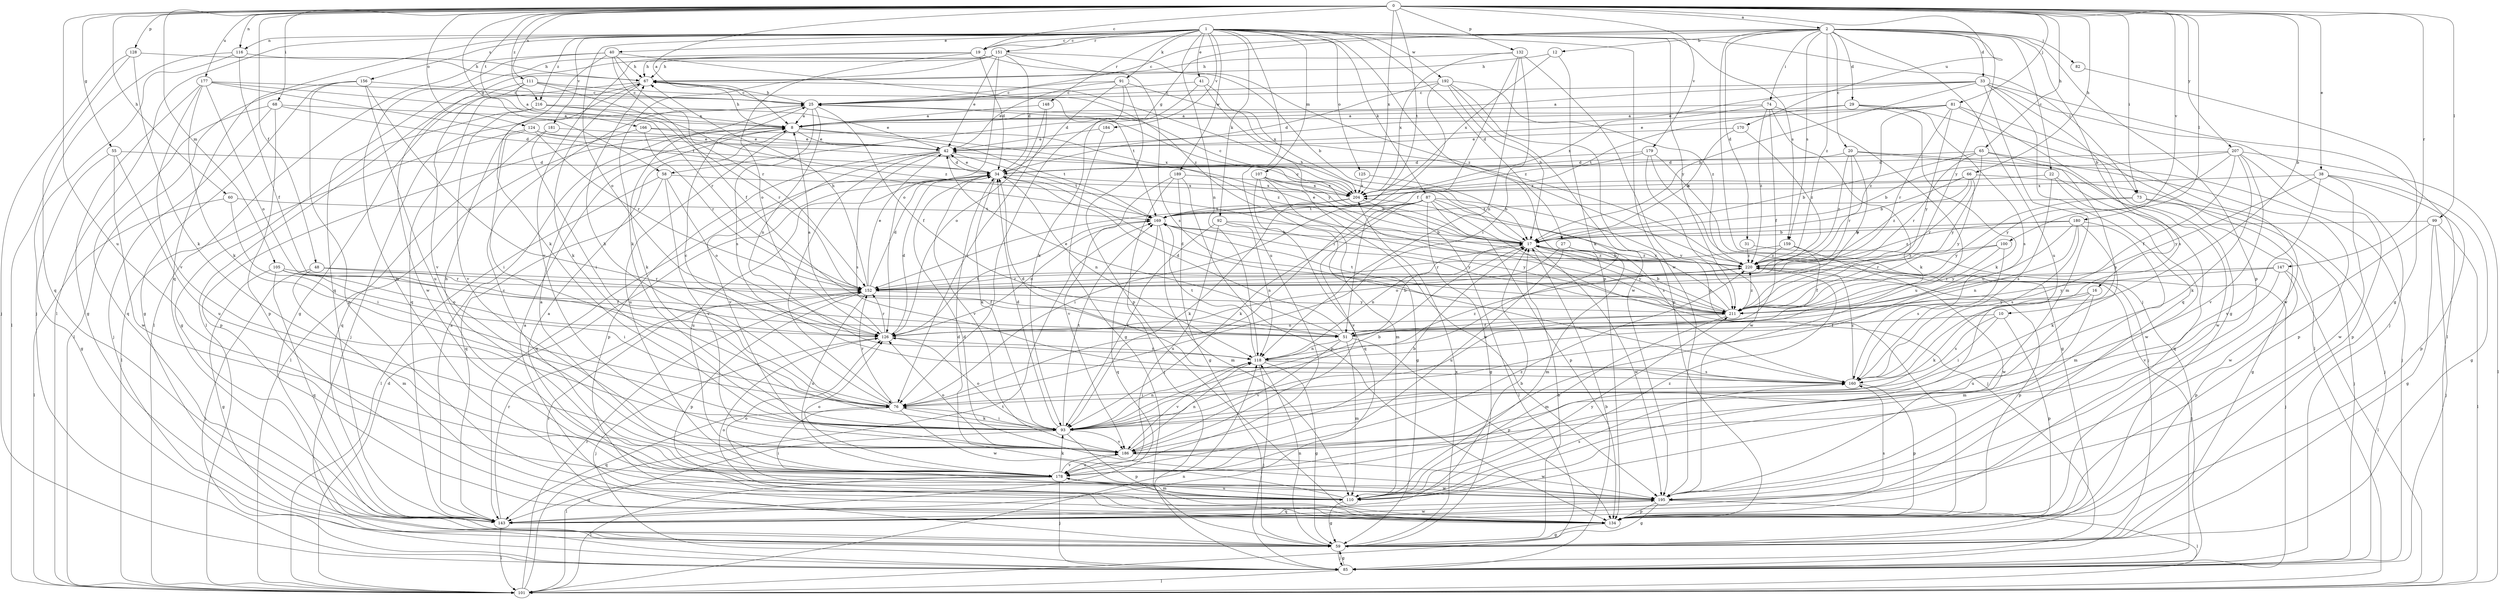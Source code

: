 strict digraph  {
0;
1;
2;
8;
10;
12;
16;
17;
19;
20;
22;
25;
27;
29;
31;
33;
34;
38;
40;
41;
42;
48;
51;
55;
58;
59;
60;
65;
66;
67;
68;
73;
74;
76;
81;
82;
85;
87;
91;
92;
93;
99;
100;
101;
105;
107;
110;
111;
116;
118;
124;
125;
126;
128;
132;
134;
143;
147;
148;
151;
152;
156;
159;
160;
166;
169;
170;
177;
178;
179;
180;
181;
184;
186;
189;
192;
195;
204;
207;
211;
216;
220;
0 -> 2  [label=a];
0 -> 8  [label=a];
0 -> 10  [label=b];
0 -> 19  [label=c];
0 -> 38  [label=e];
0 -> 48  [label=f];
0 -> 55  [label=g];
0 -> 58  [label=g];
0 -> 60  [label=h];
0 -> 65  [label=h];
0 -> 66  [label=h];
0 -> 68  [label=i];
0 -> 73  [label=i];
0 -> 81  [label=j];
0 -> 99  [label=l];
0 -> 100  [label=l];
0 -> 105  [label=m];
0 -> 111  [label=n];
0 -> 116  [label=n];
0 -> 124  [label=o];
0 -> 128  [label=p];
0 -> 132  [label=p];
0 -> 147  [label=r];
0 -> 166  [label=t];
0 -> 169  [label=t];
0 -> 170  [label=u];
0 -> 177  [label=u];
0 -> 178  [label=u];
0 -> 179  [label=v];
0 -> 180  [label=v];
0 -> 204  [label=x];
0 -> 207  [label=y];
0 -> 216  [label=z];
1 -> 19  [label=c];
1 -> 27  [label=d];
1 -> 40  [label=e];
1 -> 41  [label=e];
1 -> 73  [label=i];
1 -> 87  [label=k];
1 -> 91  [label=k];
1 -> 92  [label=k];
1 -> 101  [label=l];
1 -> 107  [label=m];
1 -> 116  [label=n];
1 -> 118  [label=n];
1 -> 125  [label=o];
1 -> 126  [label=o];
1 -> 134  [label=p];
1 -> 143  [label=q];
1 -> 148  [label=r];
1 -> 151  [label=r];
1 -> 156  [label=s];
1 -> 159  [label=s];
1 -> 178  [label=u];
1 -> 181  [label=v];
1 -> 184  [label=v];
1 -> 189  [label=w];
1 -> 192  [label=w];
1 -> 195  [label=w];
1 -> 211  [label=y];
1 -> 216  [label=z];
2 -> 12  [label=b];
2 -> 16  [label=b];
2 -> 19  [label=c];
2 -> 20  [label=c];
2 -> 22  [label=c];
2 -> 25  [label=c];
2 -> 29  [label=d];
2 -> 31  [label=d];
2 -> 33  [label=d];
2 -> 58  [label=g];
2 -> 74  [label=i];
2 -> 82  [label=j];
2 -> 85  [label=j];
2 -> 134  [label=p];
2 -> 159  [label=s];
2 -> 178  [label=u];
2 -> 211  [label=y];
2 -> 220  [label=z];
8 -> 42  [label=e];
8 -> 67  [label=h];
8 -> 101  [label=l];
8 -> 169  [label=t];
8 -> 178  [label=u];
8 -> 220  [label=z];
10 -> 51  [label=f];
10 -> 76  [label=i];
10 -> 134  [label=p];
10 -> 160  [label=s];
12 -> 67  [label=h];
12 -> 93  [label=k];
12 -> 204  [label=x];
16 -> 93  [label=k];
16 -> 110  [label=m];
16 -> 178  [label=u];
16 -> 211  [label=y];
17 -> 25  [label=c];
17 -> 42  [label=e];
17 -> 67  [label=h];
17 -> 118  [label=n];
17 -> 195  [label=w];
17 -> 211  [label=y];
17 -> 220  [label=z];
19 -> 17  [label=b];
19 -> 34  [label=d];
19 -> 67  [label=h];
19 -> 126  [label=o];
19 -> 143  [label=q];
20 -> 34  [label=d];
20 -> 85  [label=j];
20 -> 152  [label=r];
20 -> 195  [label=w];
20 -> 211  [label=y];
20 -> 220  [label=z];
22 -> 143  [label=q];
22 -> 160  [label=s];
22 -> 195  [label=w];
22 -> 204  [label=x];
25 -> 8  [label=a];
25 -> 51  [label=f];
25 -> 67  [label=h];
25 -> 85  [label=j];
25 -> 93  [label=k];
25 -> 118  [label=n];
25 -> 160  [label=s];
27 -> 110  [label=m];
27 -> 126  [label=o];
27 -> 178  [label=u];
27 -> 220  [label=z];
29 -> 8  [label=a];
29 -> 93  [label=k];
29 -> 101  [label=l];
29 -> 160  [label=s];
29 -> 169  [label=t];
31 -> 85  [label=j];
31 -> 220  [label=z];
33 -> 8  [label=a];
33 -> 17  [label=b];
33 -> 25  [label=c];
33 -> 42  [label=e];
33 -> 59  [label=g];
33 -> 85  [label=j];
33 -> 101  [label=l];
33 -> 110  [label=m];
33 -> 143  [label=q];
34 -> 42  [label=e];
34 -> 93  [label=k];
34 -> 118  [label=n];
34 -> 143  [label=q];
34 -> 178  [label=u];
34 -> 186  [label=v];
34 -> 204  [label=x];
38 -> 59  [label=g];
38 -> 134  [label=p];
38 -> 186  [label=v];
38 -> 195  [label=w];
38 -> 204  [label=x];
38 -> 211  [label=y];
40 -> 51  [label=f];
40 -> 67  [label=h];
40 -> 93  [label=k];
40 -> 101  [label=l];
40 -> 110  [label=m];
40 -> 152  [label=r];
40 -> 220  [label=z];
41 -> 25  [label=c];
41 -> 76  [label=i];
41 -> 204  [label=x];
41 -> 211  [label=y];
42 -> 34  [label=d];
42 -> 76  [label=i];
42 -> 134  [label=p];
42 -> 160  [label=s];
42 -> 169  [label=t];
42 -> 186  [label=v];
48 -> 51  [label=f];
48 -> 85  [label=j];
48 -> 110  [label=m];
48 -> 152  [label=r];
51 -> 17  [label=b];
51 -> 34  [label=d];
51 -> 42  [label=e];
51 -> 110  [label=m];
51 -> 118  [label=n];
51 -> 134  [label=p];
51 -> 186  [label=v];
55 -> 34  [label=d];
55 -> 59  [label=g];
55 -> 178  [label=u];
55 -> 195  [label=w];
58 -> 101  [label=l];
58 -> 126  [label=o];
58 -> 143  [label=q];
58 -> 186  [label=v];
58 -> 204  [label=x];
59 -> 17  [label=b];
59 -> 85  [label=j];
59 -> 118  [label=n];
59 -> 152  [label=r];
59 -> 204  [label=x];
60 -> 76  [label=i];
60 -> 101  [label=l];
60 -> 169  [label=t];
65 -> 17  [label=b];
65 -> 34  [label=d];
65 -> 134  [label=p];
65 -> 152  [label=r];
65 -> 160  [label=s];
65 -> 211  [label=y];
66 -> 17  [label=b];
66 -> 85  [label=j];
66 -> 152  [label=r];
66 -> 204  [label=x];
66 -> 211  [label=y];
66 -> 220  [label=z];
67 -> 25  [label=c];
67 -> 59  [label=g];
67 -> 93  [label=k];
67 -> 143  [label=q];
68 -> 8  [label=a];
68 -> 34  [label=d];
68 -> 85  [label=j];
68 -> 134  [label=p];
68 -> 143  [label=q];
73 -> 59  [label=g];
73 -> 85  [label=j];
73 -> 169  [label=t];
73 -> 211  [label=y];
74 -> 8  [label=a];
74 -> 51  [label=f];
74 -> 93  [label=k];
74 -> 178  [label=u];
74 -> 204  [label=x];
74 -> 220  [label=z];
76 -> 25  [label=c];
76 -> 67  [label=h];
76 -> 93  [label=k];
76 -> 143  [label=q];
76 -> 152  [label=r];
76 -> 195  [label=w];
81 -> 8  [label=a];
81 -> 42  [label=e];
81 -> 152  [label=r];
81 -> 160  [label=s];
81 -> 195  [label=w];
81 -> 211  [label=y];
81 -> 220  [label=z];
82 -> 59  [label=g];
85 -> 17  [label=b];
85 -> 59  [label=g];
85 -> 101  [label=l];
87 -> 59  [label=g];
87 -> 76  [label=i];
87 -> 85  [label=j];
87 -> 93  [label=k];
87 -> 134  [label=p];
87 -> 160  [label=s];
87 -> 169  [label=t];
87 -> 186  [label=v];
87 -> 211  [label=y];
91 -> 25  [label=c];
91 -> 34  [label=d];
91 -> 42  [label=e];
91 -> 93  [label=k];
91 -> 134  [label=p];
91 -> 220  [label=z];
92 -> 17  [label=b];
92 -> 93  [label=k];
92 -> 118  [label=n];
92 -> 178  [label=u];
92 -> 211  [label=y];
93 -> 17  [label=b];
93 -> 34  [label=d];
93 -> 76  [label=i];
93 -> 101  [label=l];
93 -> 118  [label=n];
93 -> 126  [label=o];
93 -> 134  [label=p];
93 -> 169  [label=t];
93 -> 186  [label=v];
99 -> 17  [label=b];
99 -> 59  [label=g];
99 -> 85  [label=j];
99 -> 101  [label=l];
99 -> 195  [label=w];
100 -> 152  [label=r];
100 -> 160  [label=s];
100 -> 211  [label=y];
100 -> 220  [label=z];
101 -> 34  [label=d];
101 -> 118  [label=n];
101 -> 152  [label=r];
101 -> 169  [label=t];
105 -> 51  [label=f];
105 -> 59  [label=g];
105 -> 76  [label=i];
105 -> 126  [label=o];
105 -> 143  [label=q];
105 -> 152  [label=r];
107 -> 17  [label=b];
107 -> 59  [label=g];
107 -> 110  [label=m];
107 -> 143  [label=q];
107 -> 195  [label=w];
107 -> 204  [label=x];
110 -> 8  [label=a];
110 -> 34  [label=d];
110 -> 59  [label=g];
110 -> 76  [label=i];
110 -> 126  [label=o];
110 -> 160  [label=s];
110 -> 178  [label=u];
110 -> 211  [label=y];
110 -> 220  [label=z];
111 -> 25  [label=c];
111 -> 152  [label=r];
111 -> 169  [label=t];
111 -> 186  [label=v];
111 -> 195  [label=w];
111 -> 220  [label=z];
116 -> 51  [label=f];
116 -> 67  [label=h];
116 -> 85  [label=j];
116 -> 101  [label=l];
118 -> 59  [label=g];
118 -> 85  [label=j];
118 -> 160  [label=s];
118 -> 169  [label=t];
118 -> 186  [label=v];
118 -> 220  [label=z];
124 -> 42  [label=e];
124 -> 76  [label=i];
124 -> 101  [label=l];
124 -> 152  [label=r];
124 -> 204  [label=x];
125 -> 17  [label=b];
125 -> 204  [label=x];
126 -> 8  [label=a];
126 -> 34  [label=d];
126 -> 85  [label=j];
126 -> 118  [label=n];
126 -> 152  [label=r];
126 -> 169  [label=t];
128 -> 67  [label=h];
128 -> 85  [label=j];
128 -> 93  [label=k];
128 -> 143  [label=q];
132 -> 51  [label=f];
132 -> 67  [label=h];
132 -> 76  [label=i];
132 -> 118  [label=n];
132 -> 134  [label=p];
132 -> 204  [label=x];
134 -> 8  [label=a];
134 -> 59  [label=g];
134 -> 126  [label=o];
143 -> 8  [label=a];
143 -> 17  [label=b];
143 -> 101  [label=l];
143 -> 152  [label=r];
143 -> 160  [label=s];
143 -> 195  [label=w];
147 -> 101  [label=l];
147 -> 134  [label=p];
147 -> 152  [label=r];
147 -> 186  [label=v];
147 -> 211  [label=y];
148 -> 8  [label=a];
148 -> 76  [label=i];
148 -> 126  [label=o];
151 -> 34  [label=d];
151 -> 42  [label=e];
151 -> 67  [label=h];
151 -> 93  [label=k];
151 -> 101  [label=l];
151 -> 126  [label=o];
151 -> 160  [label=s];
151 -> 186  [label=v];
151 -> 220  [label=z];
152 -> 34  [label=d];
152 -> 42  [label=e];
152 -> 67  [label=h];
152 -> 134  [label=p];
152 -> 178  [label=u];
152 -> 211  [label=y];
156 -> 25  [label=c];
156 -> 59  [label=g];
156 -> 101  [label=l];
156 -> 126  [label=o];
156 -> 134  [label=p];
156 -> 178  [label=u];
159 -> 51  [label=f];
159 -> 152  [label=r];
159 -> 195  [label=w];
159 -> 220  [label=z];
160 -> 34  [label=d];
160 -> 76  [label=i];
160 -> 134  [label=p];
160 -> 220  [label=z];
166 -> 42  [label=e];
166 -> 134  [label=p];
166 -> 152  [label=r];
166 -> 204  [label=x];
169 -> 17  [label=b];
169 -> 110  [label=m];
169 -> 126  [label=o];
169 -> 143  [label=q];
169 -> 211  [label=y];
170 -> 17  [label=b];
170 -> 42  [label=e];
170 -> 220  [label=z];
177 -> 8  [label=a];
177 -> 25  [label=c];
177 -> 59  [label=g];
177 -> 93  [label=k];
177 -> 126  [label=o];
177 -> 169  [label=t];
177 -> 186  [label=v];
178 -> 8  [label=a];
178 -> 25  [label=c];
178 -> 67  [label=h];
178 -> 85  [label=j];
178 -> 93  [label=k];
178 -> 101  [label=l];
178 -> 110  [label=m];
178 -> 126  [label=o];
178 -> 143  [label=q];
178 -> 186  [label=v];
178 -> 195  [label=w];
178 -> 220  [label=z];
179 -> 34  [label=d];
179 -> 59  [label=g];
179 -> 85  [label=j];
179 -> 152  [label=r];
179 -> 195  [label=w];
180 -> 17  [label=b];
180 -> 93  [label=k];
180 -> 110  [label=m];
180 -> 118  [label=n];
180 -> 126  [label=o];
180 -> 160  [label=s];
180 -> 220  [label=z];
181 -> 42  [label=e];
181 -> 76  [label=i];
181 -> 143  [label=q];
184 -> 42  [label=e];
184 -> 59  [label=g];
186 -> 17  [label=b];
186 -> 118  [label=n];
186 -> 126  [label=o];
186 -> 178  [label=u];
186 -> 195  [label=w];
189 -> 59  [label=g];
189 -> 85  [label=j];
189 -> 134  [label=p];
189 -> 186  [label=v];
189 -> 204  [label=x];
192 -> 17  [label=b];
192 -> 25  [label=c];
192 -> 34  [label=d];
192 -> 76  [label=i];
192 -> 134  [label=p];
192 -> 195  [label=w];
192 -> 220  [label=z];
195 -> 34  [label=d];
195 -> 59  [label=g];
195 -> 101  [label=l];
195 -> 134  [label=p];
195 -> 143  [label=q];
204 -> 25  [label=c];
204 -> 93  [label=k];
204 -> 101  [label=l];
204 -> 169  [label=t];
207 -> 17  [label=b];
207 -> 34  [label=d];
207 -> 51  [label=f];
207 -> 93  [label=k];
207 -> 101  [label=l];
207 -> 134  [label=p];
207 -> 186  [label=v];
207 -> 211  [label=y];
211 -> 17  [label=b];
211 -> 34  [label=d];
211 -> 51  [label=f];
211 -> 110  [label=m];
211 -> 126  [label=o];
211 -> 169  [label=t];
211 -> 204  [label=x];
211 -> 220  [label=z];
216 -> 8  [label=a];
216 -> 42  [label=e];
216 -> 59  [label=g];
216 -> 152  [label=r];
216 -> 186  [label=v];
220 -> 17  [label=b];
220 -> 85  [label=j];
220 -> 134  [label=p];
220 -> 152  [label=r];
}
